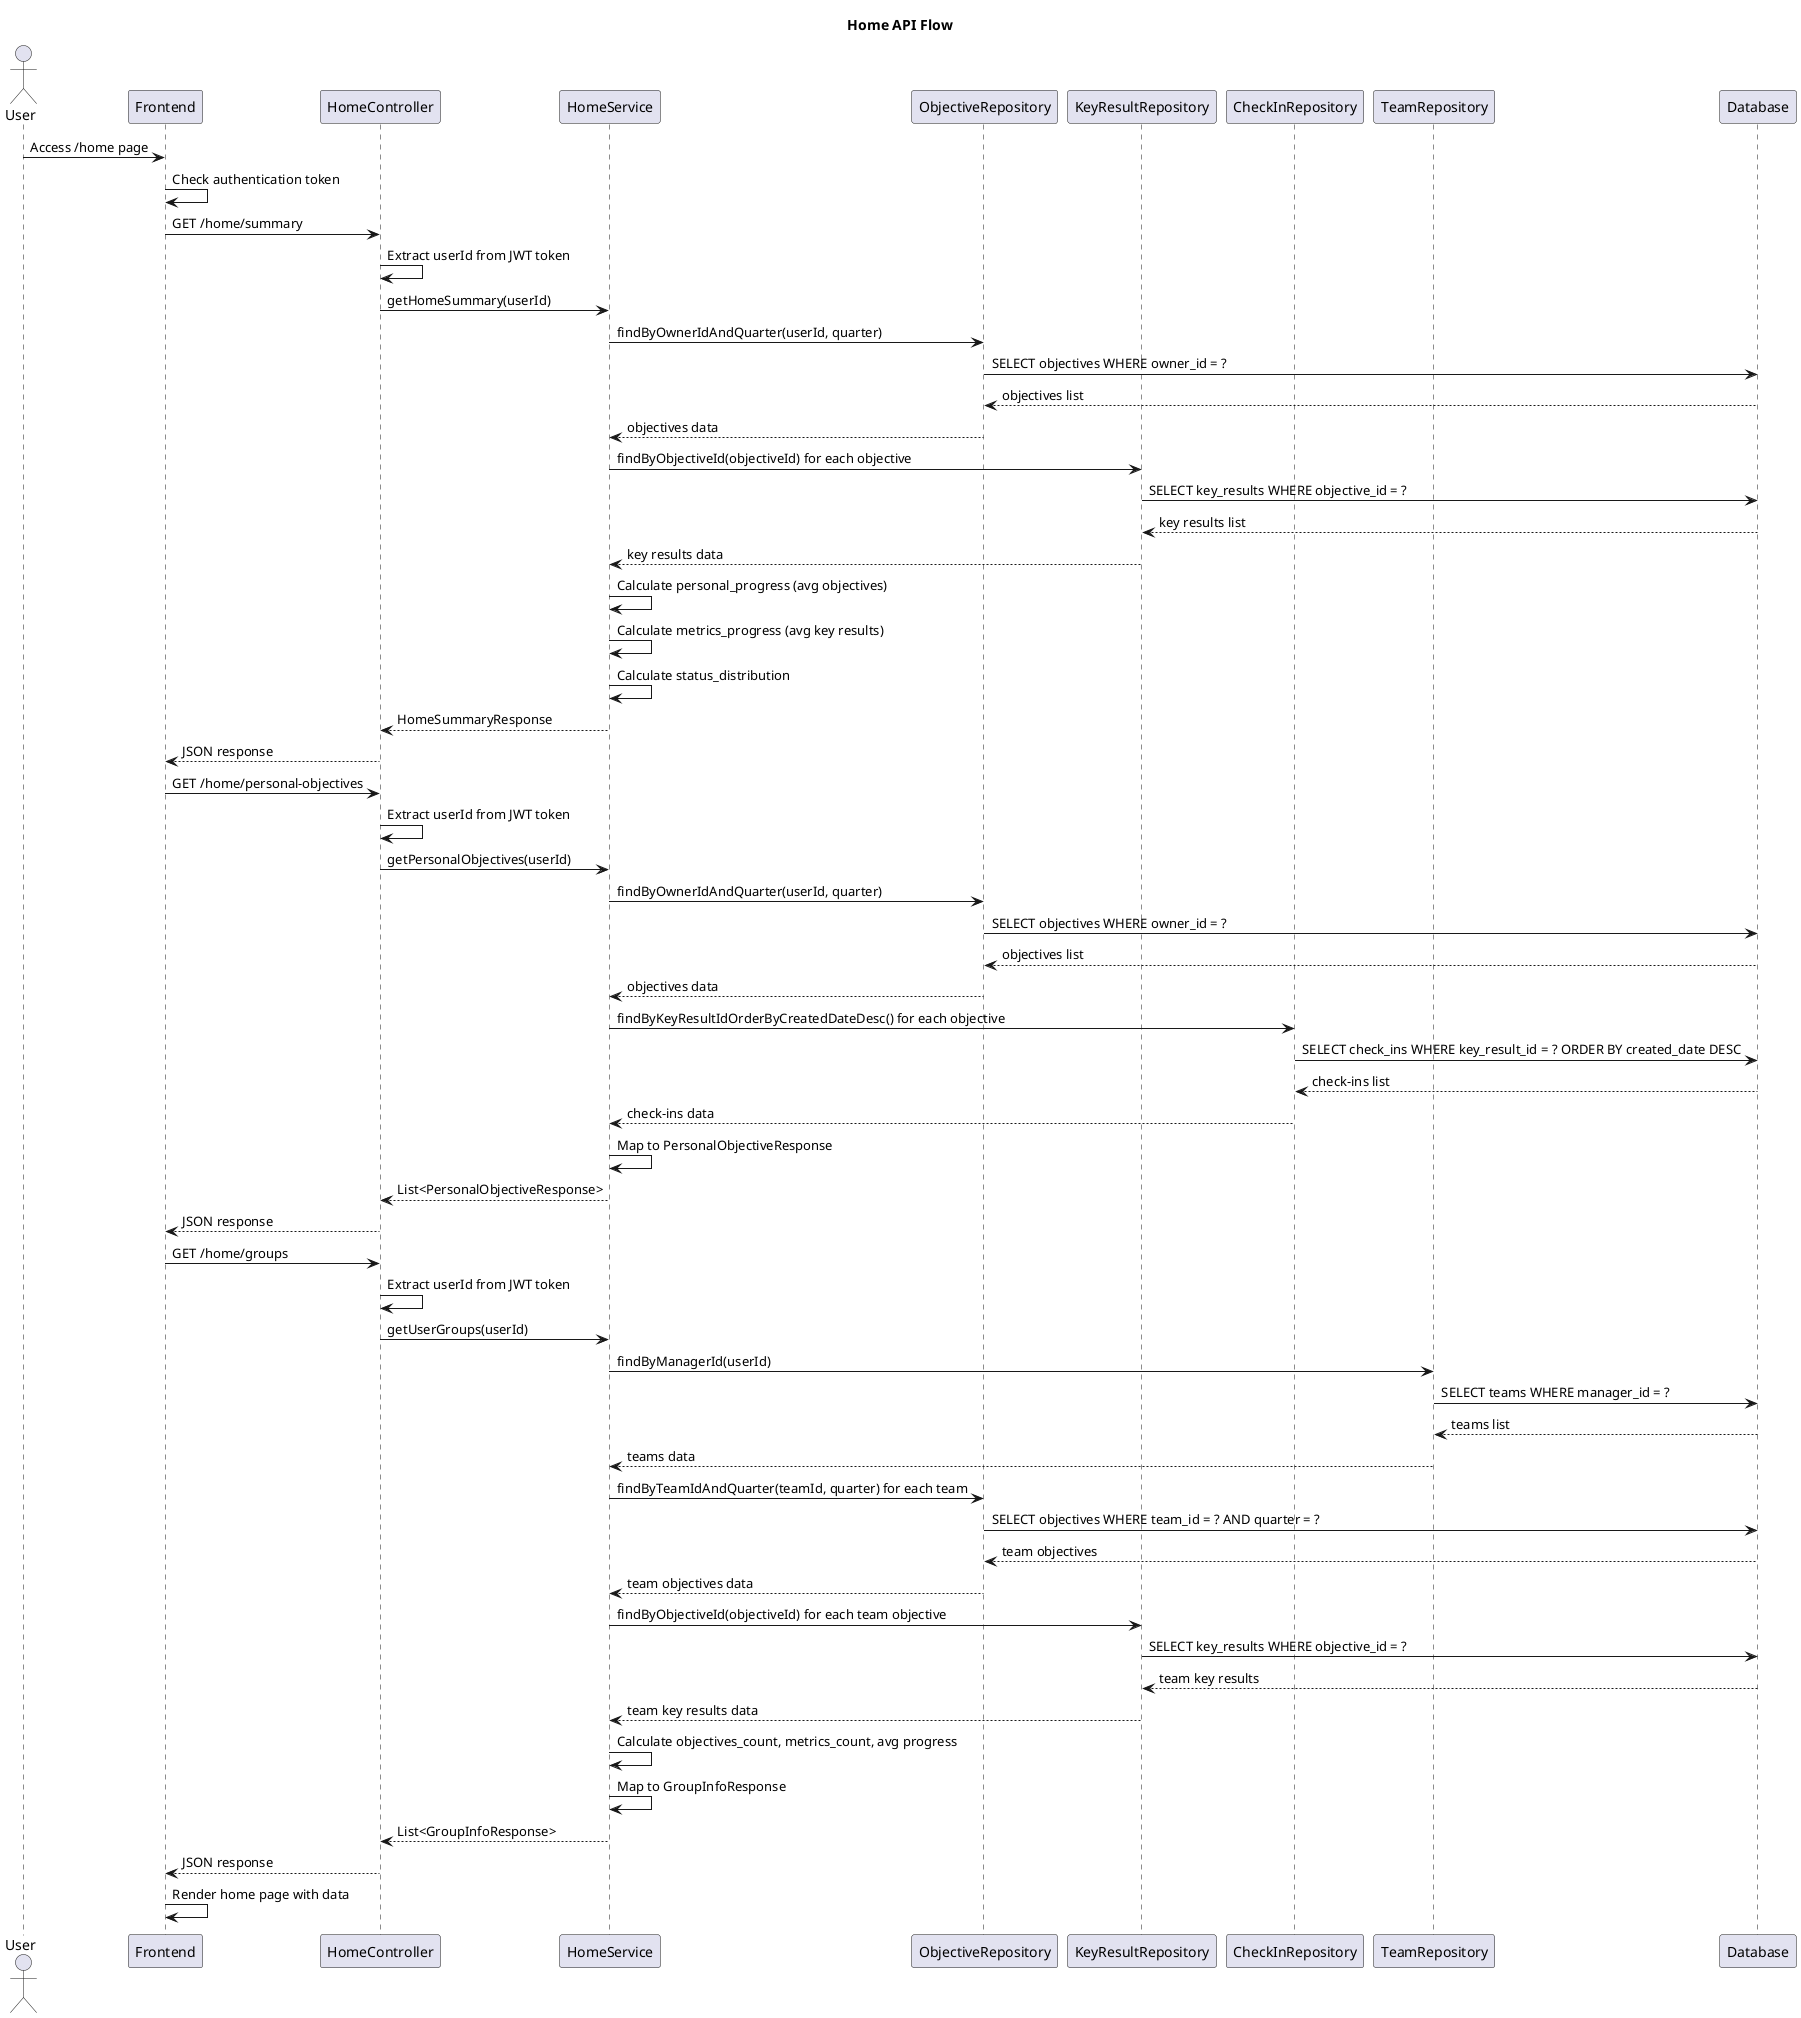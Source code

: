 @startuml Home_Flow
title Home API Flow

actor User
participant Frontend
participant "HomeController" as HC
participant "HomeService" as HS
participant "ObjectiveRepository" as OR
participant "KeyResultRepository" as KR
participant "CheckInRepository" as CR
participant "TeamRepository" as TR
participant Database

User -> Frontend: Access /home page
Frontend -> Frontend: Check authentication token
Frontend -> HC: GET /home/summary
HC -> HC: Extract userId from JWT token
HC -> HS: getHomeSummary(userId)
HS -> OR: findByOwnerIdAndQuarter(userId, quarter)
OR -> Database: SELECT objectives WHERE owner_id = ?
Database --> OR: objectives list
OR --> HS: objectives data
HS -> KR: findByObjectiveId(objectiveId) for each objective
KR -> Database: SELECT key_results WHERE objective_id = ?
Database --> KR: key results list
KR --> HS: key results data
HS -> HS: Calculate personal_progress (avg objectives)
HS -> HS: Calculate metrics_progress (avg key results)
HS -> HS: Calculate status_distribution
HS --> HC: HomeSummaryResponse
HC --> Frontend: JSON response

Frontend -> HC: GET /home/personal-objectives
HC -> HC: Extract userId from JWT token
HC -> HS: getPersonalObjectives(userId)
HS -> OR: findByOwnerIdAndQuarter(userId, quarter)
OR -> Database: SELECT objectives WHERE owner_id = ?
Database --> OR: objectives list
OR --> HS: objectives data
HS -> CR: findByKeyResultIdOrderByCreatedDateDesc() for each objective
CR -> Database: SELECT check_ins WHERE key_result_id = ? ORDER BY created_date DESC
Database --> CR: check-ins list
CR --> HS: check-ins data
HS -> HS: Map to PersonalObjectiveResponse
HS --> HC: List<PersonalObjectiveResponse>
HC --> Frontend: JSON response

Frontend -> HC: GET /home/groups
HC -> HC: Extract userId from JWT token
HC -> HS: getUserGroups(userId)
HS -> TR: findByManagerId(userId)
TR -> Database: SELECT teams WHERE manager_id = ?
Database --> TR: teams list
TR --> HS: teams data
HS -> OR: findByTeamIdAndQuarter(teamId, quarter) for each team
OR -> Database: SELECT objectives WHERE team_id = ? AND quarter = ?
Database --> OR: team objectives
OR --> HS: team objectives data
HS -> KR: findByObjectiveId(objectiveId) for each team objective
KR -> Database: SELECT key_results WHERE objective_id = ?
Database --> KR: team key results
KR --> HS: team key results data
HS -> HS: Calculate objectives_count, metrics_count, avg progress
HS -> HS: Map to GroupInfoResponse
HS --> HC: List<GroupInfoResponse>
HC --> Frontend: JSON response

Frontend -> Frontend: Render home page with data

@enduml



